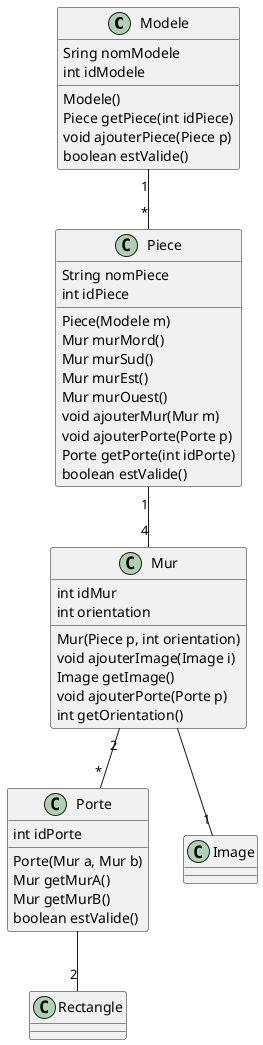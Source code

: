 @startuml

class Modele{
    Sring nomModele
    int idModele
    Modele()
    Piece getPiece(int idPiece)
    void ajouterPiece(Piece p)
    boolean estValide()
}

class Piece{
    String nomPiece
    int idPiece
    Piece(Modele m)
    Mur murMord()
    Mur murSud()
    Mur murEst()
    Mur murOuest()
    void ajouterMur(Mur m)
    void ajouterPorte(Porte p)
    Porte getPorte(int idPorte)
    boolean estValide()
}

class Mur{
    int idMur
    int orientation
    Mur(Piece p, int orientation)
    void ajouterImage(Image i)
    Image getImage()
    void ajouterPorte(Porte p)
    int getOrientation()

}

class Porte{
    int idPorte
    Porte(Mur a, Mur b)
    Mur getMurA()
    Mur getMurB()
    boolean estValide()
}
Modele "1"--"*" Piece
Piece "1"--"4" Mur
Mur "2"--"*" Porte
Mur --"1" Image
Porte --"2" Rectangle
@enduml